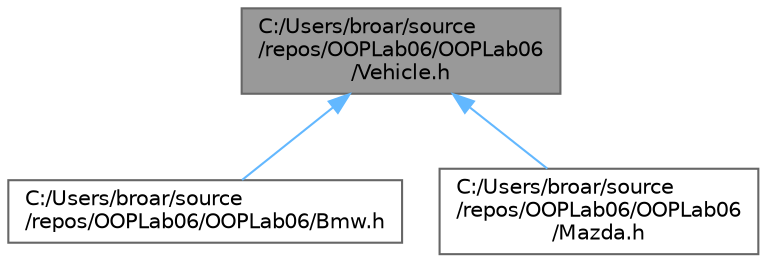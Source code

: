 digraph "C:/Users/broar/source/repos/OOPLab06/OOPLab06/Vehicle.h"
{
 // LATEX_PDF_SIZE
  bgcolor="transparent";
  edge [fontname=Helvetica,fontsize=10,labelfontname=Helvetica,labelfontsize=10];
  node [fontname=Helvetica,fontsize=10,shape=box,height=0.2,width=0.4];
  Node1 [id="Node000001",label="C:/Users/broar/source\l/repos/OOPLab06/OOPLab06\l/Vehicle.h",height=0.2,width=0.4,color="gray40", fillcolor="grey60", style="filled", fontcolor="black",tooltip=" "];
  Node1 -> Node2 [id="edge1_Node000001_Node000002",dir="back",color="steelblue1",style="solid",tooltip=" "];
  Node2 [id="Node000002",label="C:/Users/broar/source\l/repos/OOPLab06/OOPLab06/Bmw.h",height=0.2,width=0.4,color="grey40", fillcolor="white", style="filled",URL="$_bmw_8h.html",tooltip=" "];
  Node1 -> Node3 [id="edge2_Node000001_Node000003",dir="back",color="steelblue1",style="solid",tooltip=" "];
  Node3 [id="Node000003",label="C:/Users/broar/source\l/repos/OOPLab06/OOPLab06\l/Mazda.h",height=0.2,width=0.4,color="grey40", fillcolor="white", style="filled",URL="$_mazda_8h.html",tooltip=" "];
}
